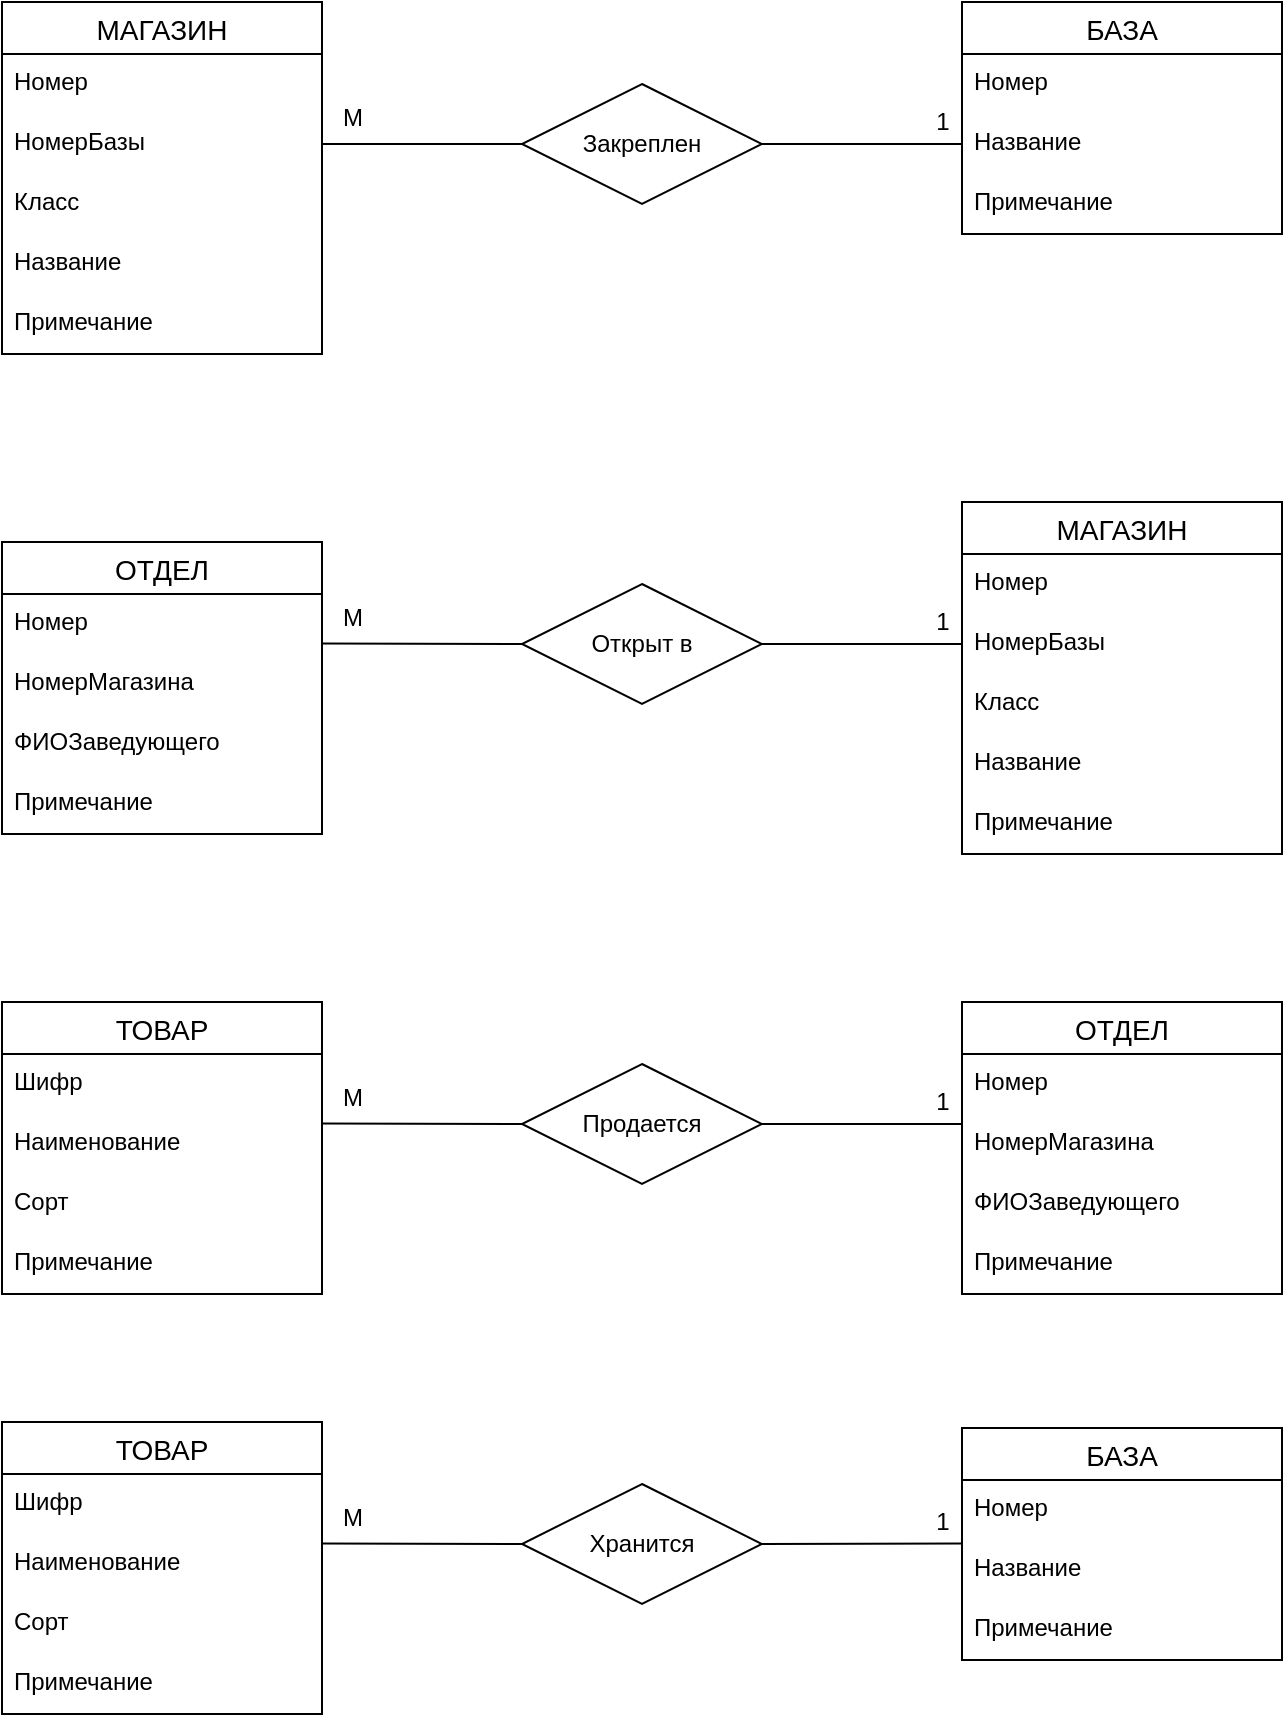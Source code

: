 <mxfile version="15.3.8" type="device"><diagram id="kyYY9Kl0qv_AkLEn-Tk6" name="Page-1"><mxGraphModel dx="2840" dy="1486" grid="1" gridSize="10" guides="1" tooltips="1" connect="1" arrows="1" fold="1" page="1" pageScale="1" pageWidth="827" pageHeight="1169" math="0" shadow="0"><root><mxCell id="0"/><mxCell id="1" parent="0"/><mxCell id="BkiGTNKul5uUI2pCbarD-1" value="МАГАЗИН" style="swimlane;fontStyle=0;childLayout=stackLayout;horizontal=1;startSize=26;horizontalStack=0;resizeParent=1;resizeParentMax=0;resizeLast=0;collapsible=1;marginBottom=0;align=center;fontSize=14;" vertex="1" parent="1"><mxGeometry x="100" y="30" width="160" height="176" as="geometry"/></mxCell><mxCell id="BkiGTNKul5uUI2pCbarD-2" value="Номер&#xA;" style="text;strokeColor=none;fillColor=none;spacingLeft=4;spacingRight=4;overflow=hidden;rotatable=0;points=[[0,0.5],[1,0.5]];portConstraint=eastwest;fontSize=12;" vertex="1" parent="BkiGTNKul5uUI2pCbarD-1"><mxGeometry y="26" width="160" height="30" as="geometry"/></mxCell><mxCell id="BkiGTNKul5uUI2pCbarD-3" value="НомерБазы" style="text;strokeColor=none;fillColor=none;spacingLeft=4;spacingRight=4;overflow=hidden;rotatable=0;points=[[0,0.5],[1,0.5]];portConstraint=eastwest;fontSize=12;" vertex="1" parent="BkiGTNKul5uUI2pCbarD-1"><mxGeometry y="56" width="160" height="30" as="geometry"/></mxCell><mxCell id="BkiGTNKul5uUI2pCbarD-4" value="Класс&#xA;" style="text;strokeColor=none;fillColor=none;spacingLeft=4;spacingRight=4;overflow=hidden;rotatable=0;points=[[0,0.5],[1,0.5]];portConstraint=eastwest;fontSize=12;" vertex="1" parent="BkiGTNKul5uUI2pCbarD-1"><mxGeometry y="86" width="160" height="30" as="geometry"/></mxCell><mxCell id="BkiGTNKul5uUI2pCbarD-12" value="Название" style="text;strokeColor=none;fillColor=none;spacingLeft=4;spacingRight=4;overflow=hidden;rotatable=0;points=[[0,0.5],[1,0.5]];portConstraint=eastwest;fontSize=12;" vertex="1" parent="BkiGTNKul5uUI2pCbarD-1"><mxGeometry y="116" width="160" height="30" as="geometry"/></mxCell><mxCell id="BkiGTNKul5uUI2pCbarD-13" value="Примечание&#xA;" style="text;strokeColor=none;fillColor=none;spacingLeft=4;spacingRight=4;overflow=hidden;rotatable=0;points=[[0,0.5],[1,0.5]];portConstraint=eastwest;fontSize=12;" vertex="1" parent="BkiGTNKul5uUI2pCbarD-1"><mxGeometry y="146" width="160" height="30" as="geometry"/></mxCell><mxCell id="BkiGTNKul5uUI2pCbarD-5" value="БАЗА" style="swimlane;fontStyle=0;childLayout=stackLayout;horizontal=1;startSize=26;horizontalStack=0;resizeParent=1;resizeParentMax=0;resizeLast=0;collapsible=1;marginBottom=0;align=center;fontSize=14;" vertex="1" parent="1"><mxGeometry x="580" y="30" width="160" height="116" as="geometry"/></mxCell><mxCell id="BkiGTNKul5uUI2pCbarD-6" value="Номер" style="text;strokeColor=none;fillColor=none;spacingLeft=4;spacingRight=4;overflow=hidden;rotatable=0;points=[[0,0.5],[1,0.5]];portConstraint=eastwest;fontSize=12;" vertex="1" parent="BkiGTNKul5uUI2pCbarD-5"><mxGeometry y="26" width="160" height="30" as="geometry"/></mxCell><mxCell id="BkiGTNKul5uUI2pCbarD-7" value="Название&#xA;" style="text;strokeColor=none;fillColor=none;spacingLeft=4;spacingRight=4;overflow=hidden;rotatable=0;points=[[0,0.5],[1,0.5]];portConstraint=eastwest;fontSize=12;" vertex="1" parent="BkiGTNKul5uUI2pCbarD-5"><mxGeometry y="56" width="160" height="30" as="geometry"/></mxCell><mxCell id="BkiGTNKul5uUI2pCbarD-8" value="Примечание" style="text;strokeColor=none;fillColor=none;spacingLeft=4;spacingRight=4;overflow=hidden;rotatable=0;points=[[0,0.5],[1,0.5]];portConstraint=eastwest;fontSize=12;" vertex="1" parent="BkiGTNKul5uUI2pCbarD-5"><mxGeometry y="86" width="160" height="30" as="geometry"/></mxCell><mxCell id="BkiGTNKul5uUI2pCbarD-15" value="Закреплен" style="shape=rhombus;perimeter=rhombusPerimeter;whiteSpace=wrap;html=1;align=center;" vertex="1" parent="1"><mxGeometry x="360" y="71" width="120" height="60" as="geometry"/></mxCell><mxCell id="BkiGTNKul5uUI2pCbarD-19" value="" style="endArrow=none;html=1;rounded=0;exitX=0;exitY=0.5;exitDx=0;exitDy=0;" edge="1" parent="1" source="BkiGTNKul5uUI2pCbarD-15" target="BkiGTNKul5uUI2pCbarD-3"><mxGeometry relative="1" as="geometry"><mxPoint x="300" y="270" as="sourcePoint"/><mxPoint x="460" y="270" as="targetPoint"/></mxGeometry></mxCell><mxCell id="BkiGTNKul5uUI2pCbarD-21" value="" style="endArrow=none;html=1;rounded=0;exitX=0;exitY=0.5;exitDx=0;exitDy=0;entryX=1;entryY=0.5;entryDx=0;entryDy=0;" edge="1" parent="1" source="BkiGTNKul5uUI2pCbarD-7" target="BkiGTNKul5uUI2pCbarD-15"><mxGeometry relative="1" as="geometry"><mxPoint x="580" y="160" as="sourcePoint"/><mxPoint x="480" y="160" as="targetPoint"/></mxGeometry></mxCell><mxCell id="BkiGTNKul5uUI2pCbarD-22" value="&lt;div&gt;M&lt;/div&gt;&lt;div&gt;&lt;br&gt;&lt;/div&gt;" style="text;html=1;align=center;verticalAlign=middle;resizable=0;points=[];autosize=1;strokeColor=none;fillColor=none;" vertex="1" parent="1"><mxGeometry x="260" y="80" width="30" height="30" as="geometry"/></mxCell><mxCell id="BkiGTNKul5uUI2pCbarD-23" value="&lt;div&gt;1&lt;/div&gt;" style="text;html=1;align=center;verticalAlign=middle;resizable=0;points=[];autosize=1;strokeColor=none;fillColor=none;" vertex="1" parent="1"><mxGeometry x="560" y="80" width="20" height="20" as="geometry"/></mxCell><mxCell id="BkiGTNKul5uUI2pCbarD-49" value="Открыт в" style="shape=rhombus;perimeter=rhombusPerimeter;whiteSpace=wrap;html=1;align=center;" vertex="1" parent="1"><mxGeometry x="360" y="321" width="120" height="60" as="geometry"/></mxCell><mxCell id="BkiGTNKul5uUI2pCbarD-50" value="" style="endArrow=none;html=1;rounded=0;exitX=0;exitY=0.5;exitDx=0;exitDy=0;entryX=1.002;entryY=0.827;entryDx=0;entryDy=0;entryPerimeter=0;" edge="1" parent="1" source="BkiGTNKul5uUI2pCbarD-49" target="BkiGTNKul5uUI2pCbarD-62"><mxGeometry relative="1" as="geometry"><mxPoint x="300" y="520" as="sourcePoint"/><mxPoint x="260" y="351" as="targetPoint"/></mxGeometry></mxCell><mxCell id="BkiGTNKul5uUI2pCbarD-51" value="" style="endArrow=none;html=1;rounded=0;exitX=0;exitY=0.5;exitDx=0;exitDy=0;entryX=1;entryY=0.5;entryDx=0;entryDy=0;" edge="1" parent="1" source="BkiGTNKul5uUI2pCbarD-56" target="BkiGTNKul5uUI2pCbarD-49"><mxGeometry relative="1" as="geometry"><mxPoint x="580" y="351" as="sourcePoint"/><mxPoint x="480" y="410" as="targetPoint"/></mxGeometry></mxCell><mxCell id="BkiGTNKul5uUI2pCbarD-52" value="&lt;div&gt;M&lt;/div&gt;&lt;div&gt;&lt;br&gt;&lt;/div&gt;" style="text;html=1;align=center;verticalAlign=middle;resizable=0;points=[];autosize=1;strokeColor=none;fillColor=none;" vertex="1" parent="1"><mxGeometry x="260" y="330" width="30" height="30" as="geometry"/></mxCell><mxCell id="BkiGTNKul5uUI2pCbarD-53" value="&lt;div&gt;1&lt;/div&gt;" style="text;html=1;align=center;verticalAlign=middle;resizable=0;points=[];autosize=1;strokeColor=none;fillColor=none;" vertex="1" parent="1"><mxGeometry x="560" y="330" width="20" height="20" as="geometry"/></mxCell><mxCell id="BkiGTNKul5uUI2pCbarD-54" value="МАГАЗИН" style="swimlane;fontStyle=0;childLayout=stackLayout;horizontal=1;startSize=26;horizontalStack=0;resizeParent=1;resizeParentMax=0;resizeLast=0;collapsible=1;marginBottom=0;align=center;fontSize=14;" vertex="1" parent="1"><mxGeometry x="580" y="280" width="160" height="176" as="geometry"/></mxCell><mxCell id="BkiGTNKul5uUI2pCbarD-55" value="Номер&#xA;" style="text;strokeColor=none;fillColor=none;spacingLeft=4;spacingRight=4;overflow=hidden;rotatable=0;points=[[0,0.5],[1,0.5]];portConstraint=eastwest;fontSize=12;" vertex="1" parent="BkiGTNKul5uUI2pCbarD-54"><mxGeometry y="26" width="160" height="30" as="geometry"/></mxCell><mxCell id="BkiGTNKul5uUI2pCbarD-56" value="НомерБазы" style="text;strokeColor=none;fillColor=none;spacingLeft=4;spacingRight=4;overflow=hidden;rotatable=0;points=[[0,0.5],[1,0.5]];portConstraint=eastwest;fontSize=12;" vertex="1" parent="BkiGTNKul5uUI2pCbarD-54"><mxGeometry y="56" width="160" height="30" as="geometry"/></mxCell><mxCell id="BkiGTNKul5uUI2pCbarD-57" value="Класс&#xA;" style="text;strokeColor=none;fillColor=none;spacingLeft=4;spacingRight=4;overflow=hidden;rotatable=0;points=[[0,0.5],[1,0.5]];portConstraint=eastwest;fontSize=12;" vertex="1" parent="BkiGTNKul5uUI2pCbarD-54"><mxGeometry y="86" width="160" height="30" as="geometry"/></mxCell><mxCell id="BkiGTNKul5uUI2pCbarD-58" value="Название" style="text;strokeColor=none;fillColor=none;spacingLeft=4;spacingRight=4;overflow=hidden;rotatable=0;points=[[0,0.5],[1,0.5]];portConstraint=eastwest;fontSize=12;" vertex="1" parent="BkiGTNKul5uUI2pCbarD-54"><mxGeometry y="116" width="160" height="30" as="geometry"/></mxCell><mxCell id="BkiGTNKul5uUI2pCbarD-59" value="Примечание&#xA;" style="text;strokeColor=none;fillColor=none;spacingLeft=4;spacingRight=4;overflow=hidden;rotatable=0;points=[[0,0.5],[1,0.5]];portConstraint=eastwest;fontSize=12;" vertex="1" parent="BkiGTNKul5uUI2pCbarD-54"><mxGeometry y="146" width="160" height="30" as="geometry"/></mxCell><mxCell id="BkiGTNKul5uUI2pCbarD-61" value="ОТДЕЛ" style="swimlane;fontStyle=0;childLayout=stackLayout;horizontal=1;startSize=26;horizontalStack=0;resizeParent=1;resizeParentMax=0;resizeLast=0;collapsible=1;marginBottom=0;align=center;fontSize=14;" vertex="1" parent="1"><mxGeometry x="100" y="300" width="160" height="146" as="geometry"/></mxCell><mxCell id="BkiGTNKul5uUI2pCbarD-62" value="Номер" style="text;strokeColor=none;fillColor=none;spacingLeft=4;spacingRight=4;overflow=hidden;rotatable=0;points=[[0,0.5],[1,0.5]];portConstraint=eastwest;fontSize=12;" vertex="1" parent="BkiGTNKul5uUI2pCbarD-61"><mxGeometry y="26" width="160" height="30" as="geometry"/></mxCell><mxCell id="BkiGTNKul5uUI2pCbarD-63" value="НомерМагазина" style="text;strokeColor=none;fillColor=none;spacingLeft=4;spacingRight=4;overflow=hidden;rotatable=0;points=[[0,0.5],[1,0.5]];portConstraint=eastwest;fontSize=12;" vertex="1" parent="BkiGTNKul5uUI2pCbarD-61"><mxGeometry y="56" width="160" height="30" as="geometry"/></mxCell><mxCell id="BkiGTNKul5uUI2pCbarD-64" value="ФИОЗаведующего&#xA;" style="text;strokeColor=none;fillColor=none;spacingLeft=4;spacingRight=4;overflow=hidden;rotatable=0;points=[[0,0.5],[1,0.5]];portConstraint=eastwest;fontSize=12;" vertex="1" parent="BkiGTNKul5uUI2pCbarD-61"><mxGeometry y="86" width="160" height="30" as="geometry"/></mxCell><mxCell id="BkiGTNKul5uUI2pCbarD-65" value="Примечание&#xA;" style="text;strokeColor=none;fillColor=none;spacingLeft=4;spacingRight=4;overflow=hidden;rotatable=0;points=[[0,0.5],[1,0.5]];portConstraint=eastwest;fontSize=12;" vertex="1" parent="BkiGTNKul5uUI2pCbarD-61"><mxGeometry y="116" width="160" height="30" as="geometry"/></mxCell><mxCell id="BkiGTNKul5uUI2pCbarD-66" value="Продается" style="shape=rhombus;perimeter=rhombusPerimeter;whiteSpace=wrap;html=1;align=center;" vertex="1" parent="1"><mxGeometry x="360" y="561" width="120" height="60" as="geometry"/></mxCell><mxCell id="BkiGTNKul5uUI2pCbarD-67" value="" style="endArrow=none;html=1;rounded=0;exitX=0;exitY=0.5;exitDx=0;exitDy=0;entryX=1.002;entryY=0.16;entryDx=0;entryDy=0;entryPerimeter=0;" edge="1" parent="1" source="BkiGTNKul5uUI2pCbarD-66" target="BkiGTNKul5uUI2pCbarD-89"><mxGeometry relative="1" as="geometry"><mxPoint x="300" y="760" as="sourcePoint"/><mxPoint x="260.32" y="590.81" as="targetPoint"/></mxGeometry></mxCell><mxCell id="BkiGTNKul5uUI2pCbarD-68" value="" style="endArrow=none;html=1;rounded=0;exitX=0.003;exitY=0.165;exitDx=0;exitDy=0;entryX=1;entryY=0.5;entryDx=0;entryDy=0;exitPerimeter=0;" edge="1" parent="1" source="BkiGTNKul5uUI2pCbarD-84" target="BkiGTNKul5uUI2pCbarD-66"><mxGeometry relative="1" as="geometry"><mxPoint x="580" y="591" as="sourcePoint"/><mxPoint x="480" y="650" as="targetPoint"/></mxGeometry></mxCell><mxCell id="BkiGTNKul5uUI2pCbarD-69" value="&lt;div&gt;M&lt;/div&gt;&lt;div&gt;&lt;br&gt;&lt;/div&gt;" style="text;html=1;align=center;verticalAlign=middle;resizable=0;points=[];autosize=1;strokeColor=none;fillColor=none;" vertex="1" parent="1"><mxGeometry x="260" y="570" width="30" height="30" as="geometry"/></mxCell><mxCell id="BkiGTNKul5uUI2pCbarD-70" value="&lt;div&gt;1&lt;/div&gt;" style="text;html=1;align=center;verticalAlign=middle;resizable=0;points=[];autosize=1;strokeColor=none;fillColor=none;" vertex="1" parent="1"><mxGeometry x="560" y="570" width="20" height="20" as="geometry"/></mxCell><mxCell id="BkiGTNKul5uUI2pCbarD-82" value="ОТДЕЛ" style="swimlane;fontStyle=0;childLayout=stackLayout;horizontal=1;startSize=26;horizontalStack=0;resizeParent=1;resizeParentMax=0;resizeLast=0;collapsible=1;marginBottom=0;align=center;fontSize=14;" vertex="1" parent="1"><mxGeometry x="580" y="530" width="160" height="146" as="geometry"/></mxCell><mxCell id="BkiGTNKul5uUI2pCbarD-83" value="Номер" style="text;strokeColor=none;fillColor=none;spacingLeft=4;spacingRight=4;overflow=hidden;rotatable=0;points=[[0,0.5],[1,0.5]];portConstraint=eastwest;fontSize=12;" vertex="1" parent="BkiGTNKul5uUI2pCbarD-82"><mxGeometry y="26" width="160" height="30" as="geometry"/></mxCell><mxCell id="BkiGTNKul5uUI2pCbarD-84" value="НомерМагазина" style="text;strokeColor=none;fillColor=none;spacingLeft=4;spacingRight=4;overflow=hidden;rotatable=0;points=[[0,0.5],[1,0.5]];portConstraint=eastwest;fontSize=12;" vertex="1" parent="BkiGTNKul5uUI2pCbarD-82"><mxGeometry y="56" width="160" height="30" as="geometry"/></mxCell><mxCell id="BkiGTNKul5uUI2pCbarD-85" value="ФИОЗаведующего&#xA;" style="text;strokeColor=none;fillColor=none;spacingLeft=4;spacingRight=4;overflow=hidden;rotatable=0;points=[[0,0.5],[1,0.5]];portConstraint=eastwest;fontSize=12;" vertex="1" parent="BkiGTNKul5uUI2pCbarD-82"><mxGeometry y="86" width="160" height="30" as="geometry"/></mxCell><mxCell id="BkiGTNKul5uUI2pCbarD-86" value="Примечание&#xA;" style="text;strokeColor=none;fillColor=none;spacingLeft=4;spacingRight=4;overflow=hidden;rotatable=0;points=[[0,0.5],[1,0.5]];portConstraint=eastwest;fontSize=12;" vertex="1" parent="BkiGTNKul5uUI2pCbarD-82"><mxGeometry y="116" width="160" height="30" as="geometry"/></mxCell><mxCell id="BkiGTNKul5uUI2pCbarD-87" value="ТОВАР" style="swimlane;fontStyle=0;childLayout=stackLayout;horizontal=1;startSize=26;horizontalStack=0;resizeParent=1;resizeParentMax=0;resizeLast=0;collapsible=1;marginBottom=0;align=center;fontSize=14;" vertex="1" parent="1"><mxGeometry x="100" y="530" width="160" height="146" as="geometry"/></mxCell><mxCell id="BkiGTNKul5uUI2pCbarD-88" value="Шифр" style="text;strokeColor=none;fillColor=none;spacingLeft=4;spacingRight=4;overflow=hidden;rotatable=0;points=[[0,0.5],[1,0.5]];portConstraint=eastwest;fontSize=12;" vertex="1" parent="BkiGTNKul5uUI2pCbarD-87"><mxGeometry y="26" width="160" height="30" as="geometry"/></mxCell><mxCell id="BkiGTNKul5uUI2pCbarD-89" value="Наименование" style="text;strokeColor=none;fillColor=none;spacingLeft=4;spacingRight=4;overflow=hidden;rotatable=0;points=[[0,0.5],[1,0.5]];portConstraint=eastwest;fontSize=12;" vertex="1" parent="BkiGTNKul5uUI2pCbarD-87"><mxGeometry y="56" width="160" height="30" as="geometry"/></mxCell><mxCell id="BkiGTNKul5uUI2pCbarD-90" value="Сорт&#xA;&#xA;" style="text;strokeColor=none;fillColor=none;spacingLeft=4;spacingRight=4;overflow=hidden;rotatable=0;points=[[0,0.5],[1,0.5]];portConstraint=eastwest;fontSize=12;" vertex="1" parent="BkiGTNKul5uUI2pCbarD-87"><mxGeometry y="86" width="160" height="30" as="geometry"/></mxCell><mxCell id="BkiGTNKul5uUI2pCbarD-91" value="Примечание&#xA;" style="text;strokeColor=none;fillColor=none;spacingLeft=4;spacingRight=4;overflow=hidden;rotatable=0;points=[[0,0.5],[1,0.5]];portConstraint=eastwest;fontSize=12;" vertex="1" parent="BkiGTNKul5uUI2pCbarD-87"><mxGeometry y="116" width="160" height="30" as="geometry"/></mxCell><mxCell id="BkiGTNKul5uUI2pCbarD-92" value="&lt;div&gt;Хранится&lt;/div&gt;" style="shape=rhombus;perimeter=rhombusPerimeter;whiteSpace=wrap;html=1;align=center;" vertex="1" parent="1"><mxGeometry x="360" y="771" width="120" height="60" as="geometry"/></mxCell><mxCell id="BkiGTNKul5uUI2pCbarD-93" value="" style="endArrow=none;html=1;rounded=0;exitX=0;exitY=0.5;exitDx=0;exitDy=0;entryX=1.002;entryY=0.16;entryDx=0;entryDy=0;entryPerimeter=0;" edge="1" parent="1" source="BkiGTNKul5uUI2pCbarD-92" target="BkiGTNKul5uUI2pCbarD-104"><mxGeometry relative="1" as="geometry"><mxPoint x="300" y="970" as="sourcePoint"/><mxPoint x="260.32" y="800.81" as="targetPoint"/></mxGeometry></mxCell><mxCell id="BkiGTNKul5uUI2pCbarD-94" value="" style="endArrow=none;html=1;rounded=0;exitX=0;exitY=0.06;exitDx=0;exitDy=0;entryX=1;entryY=0.5;entryDx=0;entryDy=0;exitPerimeter=0;" edge="1" parent="1" source="BkiGTNKul5uUI2pCbarD-109" target="BkiGTNKul5uUI2pCbarD-92"><mxGeometry relative="1" as="geometry"><mxPoint x="580.48" y="800.95" as="sourcePoint"/><mxPoint x="480" y="860" as="targetPoint"/></mxGeometry></mxCell><mxCell id="BkiGTNKul5uUI2pCbarD-95" value="&lt;div&gt;M&lt;/div&gt;&lt;div&gt;&lt;br&gt;&lt;/div&gt;" style="text;html=1;align=center;verticalAlign=middle;resizable=0;points=[];autosize=1;strokeColor=none;fillColor=none;" vertex="1" parent="1"><mxGeometry x="260" y="780" width="30" height="30" as="geometry"/></mxCell><mxCell id="BkiGTNKul5uUI2pCbarD-96" value="&lt;div&gt;1&lt;/div&gt;" style="text;html=1;align=center;verticalAlign=middle;resizable=0;points=[];autosize=1;strokeColor=none;fillColor=none;" vertex="1" parent="1"><mxGeometry x="560" y="780" width="20" height="20" as="geometry"/></mxCell><mxCell id="BkiGTNKul5uUI2pCbarD-102" value="ТОВАР" style="swimlane;fontStyle=0;childLayout=stackLayout;horizontal=1;startSize=26;horizontalStack=0;resizeParent=1;resizeParentMax=0;resizeLast=0;collapsible=1;marginBottom=0;align=center;fontSize=14;" vertex="1" parent="1"><mxGeometry x="100" y="740" width="160" height="146" as="geometry"/></mxCell><mxCell id="BkiGTNKul5uUI2pCbarD-103" value="Шифр" style="text;strokeColor=none;fillColor=none;spacingLeft=4;spacingRight=4;overflow=hidden;rotatable=0;points=[[0,0.5],[1,0.5]];portConstraint=eastwest;fontSize=12;" vertex="1" parent="BkiGTNKul5uUI2pCbarD-102"><mxGeometry y="26" width="160" height="30" as="geometry"/></mxCell><mxCell id="BkiGTNKul5uUI2pCbarD-104" value="Наименование" style="text;strokeColor=none;fillColor=none;spacingLeft=4;spacingRight=4;overflow=hidden;rotatable=0;points=[[0,0.5],[1,0.5]];portConstraint=eastwest;fontSize=12;" vertex="1" parent="BkiGTNKul5uUI2pCbarD-102"><mxGeometry y="56" width="160" height="30" as="geometry"/></mxCell><mxCell id="BkiGTNKul5uUI2pCbarD-105" value="Сорт&#xA;&#xA;" style="text;strokeColor=none;fillColor=none;spacingLeft=4;spacingRight=4;overflow=hidden;rotatable=0;points=[[0,0.5],[1,0.5]];portConstraint=eastwest;fontSize=12;" vertex="1" parent="BkiGTNKul5uUI2pCbarD-102"><mxGeometry y="86" width="160" height="30" as="geometry"/></mxCell><mxCell id="BkiGTNKul5uUI2pCbarD-106" value="Примечание&#xA;" style="text;strokeColor=none;fillColor=none;spacingLeft=4;spacingRight=4;overflow=hidden;rotatable=0;points=[[0,0.5],[1,0.5]];portConstraint=eastwest;fontSize=12;" vertex="1" parent="BkiGTNKul5uUI2pCbarD-102"><mxGeometry y="116" width="160" height="30" as="geometry"/></mxCell><mxCell id="BkiGTNKul5uUI2pCbarD-107" value="БАЗА" style="swimlane;fontStyle=0;childLayout=stackLayout;horizontal=1;startSize=26;horizontalStack=0;resizeParent=1;resizeParentMax=0;resizeLast=0;collapsible=1;marginBottom=0;align=center;fontSize=14;" vertex="1" parent="1"><mxGeometry x="580" y="743" width="160" height="116" as="geometry"/></mxCell><mxCell id="BkiGTNKul5uUI2pCbarD-108" value="Номер" style="text;strokeColor=none;fillColor=none;spacingLeft=4;spacingRight=4;overflow=hidden;rotatable=0;points=[[0,0.5],[1,0.5]];portConstraint=eastwest;fontSize=12;" vertex="1" parent="BkiGTNKul5uUI2pCbarD-107"><mxGeometry y="26" width="160" height="30" as="geometry"/></mxCell><mxCell id="BkiGTNKul5uUI2pCbarD-109" value="Название&#xA;" style="text;strokeColor=none;fillColor=none;spacingLeft=4;spacingRight=4;overflow=hidden;rotatable=0;points=[[0,0.5],[1,0.5]];portConstraint=eastwest;fontSize=12;" vertex="1" parent="BkiGTNKul5uUI2pCbarD-107"><mxGeometry y="56" width="160" height="30" as="geometry"/></mxCell><mxCell id="BkiGTNKul5uUI2pCbarD-110" value="Примечание" style="text;strokeColor=none;fillColor=none;spacingLeft=4;spacingRight=4;overflow=hidden;rotatable=0;points=[[0,0.5],[1,0.5]];portConstraint=eastwest;fontSize=12;" vertex="1" parent="BkiGTNKul5uUI2pCbarD-107"><mxGeometry y="86" width="160" height="30" as="geometry"/></mxCell></root></mxGraphModel></diagram></mxfile>